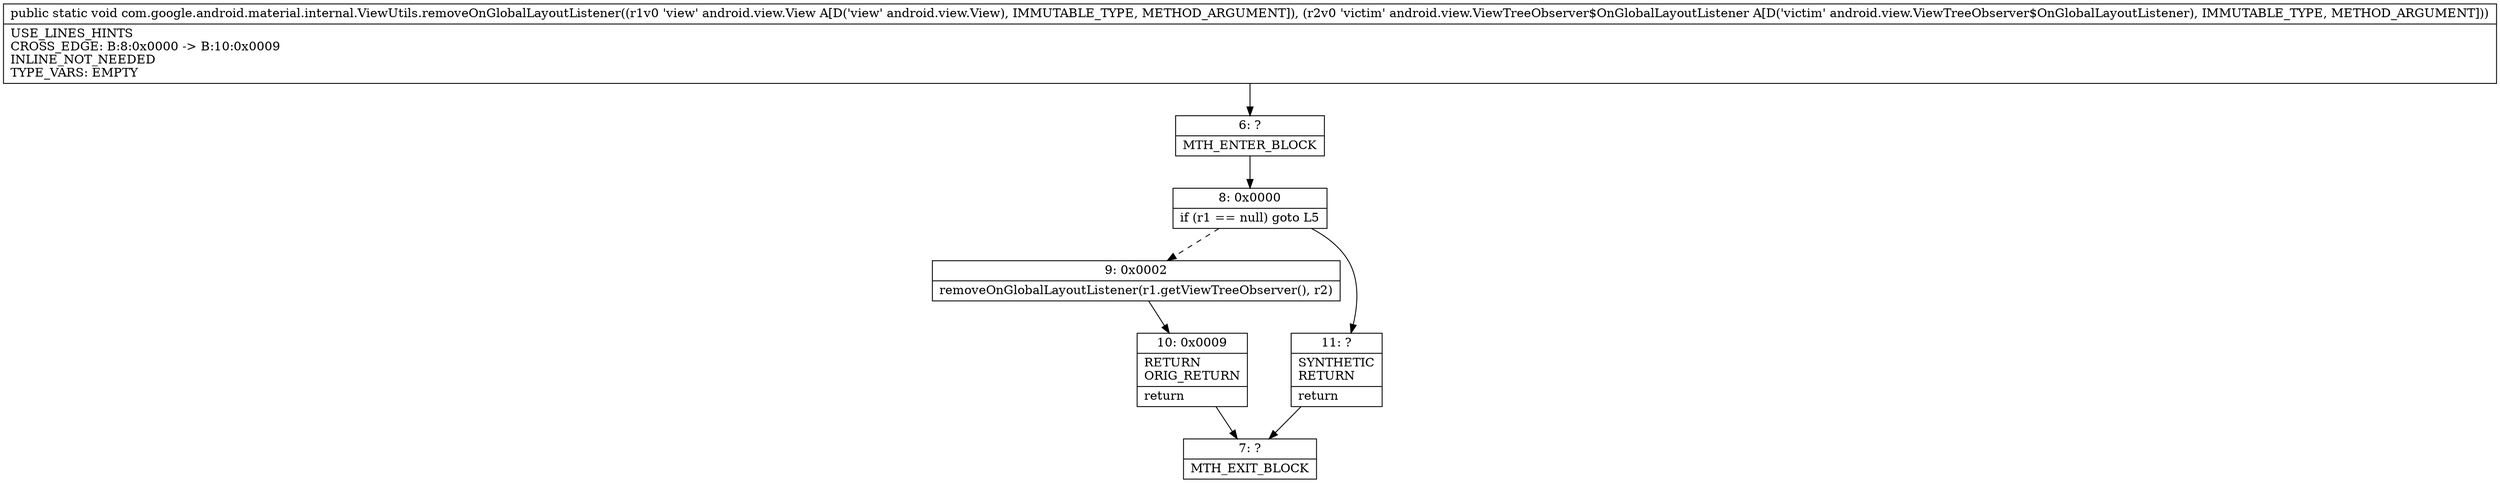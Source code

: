 digraph "CFG forcom.google.android.material.internal.ViewUtils.removeOnGlobalLayoutListener(Landroid\/view\/View;Landroid\/view\/ViewTreeObserver$OnGlobalLayoutListener;)V" {
Node_6 [shape=record,label="{6\:\ ?|MTH_ENTER_BLOCK\l}"];
Node_8 [shape=record,label="{8\:\ 0x0000|if (r1 == null) goto L5\l}"];
Node_9 [shape=record,label="{9\:\ 0x0002|removeOnGlobalLayoutListener(r1.getViewTreeObserver(), r2)\l}"];
Node_10 [shape=record,label="{10\:\ 0x0009|RETURN\lORIG_RETURN\l|return\l}"];
Node_7 [shape=record,label="{7\:\ ?|MTH_EXIT_BLOCK\l}"];
Node_11 [shape=record,label="{11\:\ ?|SYNTHETIC\lRETURN\l|return\l}"];
MethodNode[shape=record,label="{public static void com.google.android.material.internal.ViewUtils.removeOnGlobalLayoutListener((r1v0 'view' android.view.View A[D('view' android.view.View), IMMUTABLE_TYPE, METHOD_ARGUMENT]), (r2v0 'victim' android.view.ViewTreeObserver$OnGlobalLayoutListener A[D('victim' android.view.ViewTreeObserver$OnGlobalLayoutListener), IMMUTABLE_TYPE, METHOD_ARGUMENT]))  | USE_LINES_HINTS\lCROSS_EDGE: B:8:0x0000 \-\> B:10:0x0009\lINLINE_NOT_NEEDED\lTYPE_VARS: EMPTY\l}"];
MethodNode -> Node_6;Node_6 -> Node_8;
Node_8 -> Node_9[style=dashed];
Node_8 -> Node_11;
Node_9 -> Node_10;
Node_10 -> Node_7;
Node_11 -> Node_7;
}

